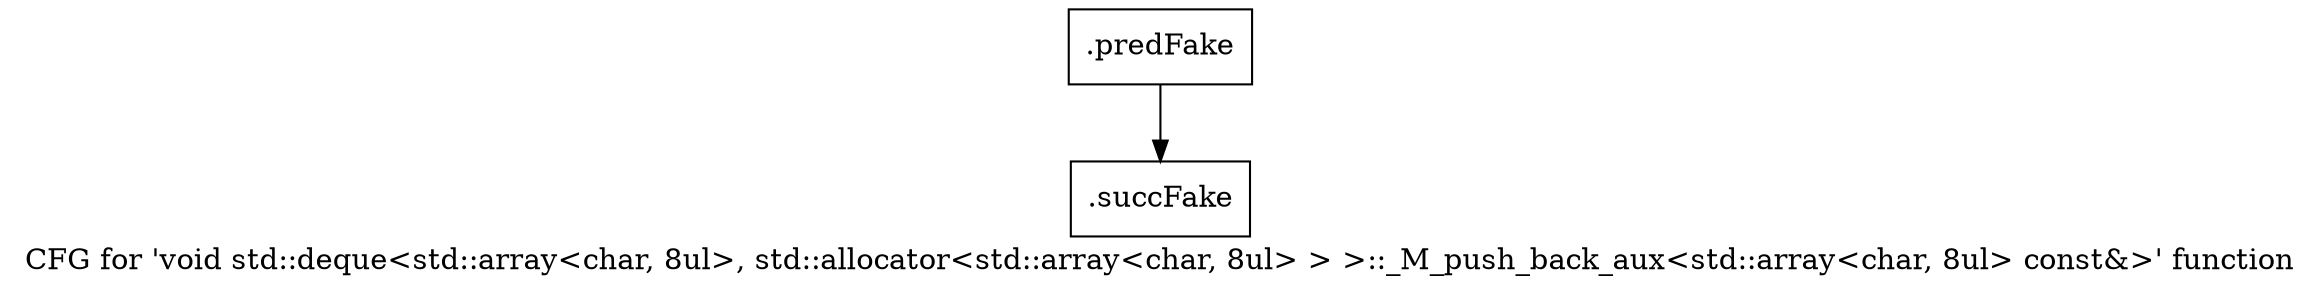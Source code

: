 digraph "CFG for 'void std::deque\<std::array\<char, 8ul\>, std::allocator\<std::array\<char, 8ul\> \> \>::_M_push_back_aux\<std::array\<char, 8ul\> const&\>' function" {
	label="CFG for 'void std::deque\<std::array\<char, 8ul\>, std::allocator\<std::array\<char, 8ul\> \> \>::_M_push_back_aux\<std::array\<char, 8ul\> const&\>' function";

	Node0x5bb4ce0 [shape=record,filename="",linenumber="",label="{.predFake}"];
	Node0x5bb4ce0 -> Node0x6130830[ callList="" memoryops="" filename="/mnt/xilinx/Vitis_HLS/2021.2/tps/lnx64/gcc-6.2.0/lib/gcc/x86_64-pc-linux-gnu/6.2.0/../../../../include/c++/6.2.0/bits/deque.tcc" execusionnum="0"];
	Node0x6130830 [shape=record,filename="/mnt/xilinx/Vitis_HLS/2021.2/tps/lnx64/gcc-6.2.0/lib/gcc/x86_64-pc-linux-gnu/6.2.0/../../../../include/c++/6.2.0/bits/deque.tcc",linenumber="490",label="{.succFake}"];
}
